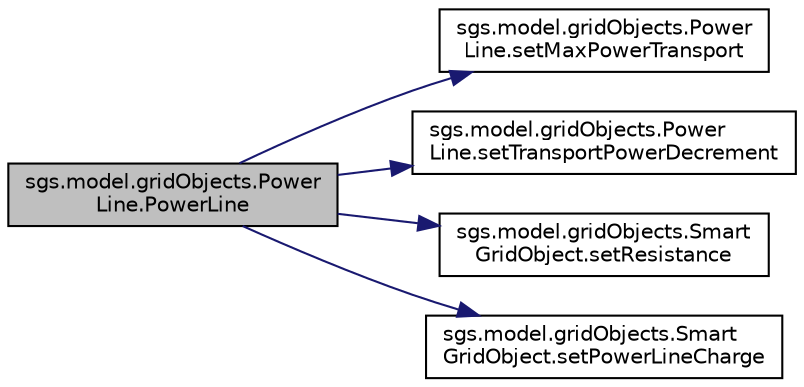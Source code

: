digraph "sgs.model.gridObjects.PowerLine.PowerLine"
{
  edge [fontname="Helvetica",fontsize="10",labelfontname="Helvetica",labelfontsize="10"];
  node [fontname="Helvetica",fontsize="10",shape=record];
  rankdir="LR";
  Node1 [label="sgs.model.gridObjects.Power\lLine.PowerLine",height=0.2,width=0.4,color="black", fillcolor="grey75", style="filled" fontcolor="black"];
  Node1 -> Node2 [color="midnightblue",fontsize="10",style="solid",fontname="Helvetica"];
  Node2 [label="sgs.model.gridObjects.Power\lLine.setMaxPowerTransport",height=0.2,width=0.4,color="black", fillcolor="white", style="filled",URL="$classsgs_1_1model_1_1grid_objects_1_1_power_line.html#abdf4852fadcea19487e21067bfe4d620"];
  Node1 -> Node3 [color="midnightblue",fontsize="10",style="solid",fontname="Helvetica"];
  Node3 [label="sgs.model.gridObjects.Power\lLine.setTransportPowerDecrement",height=0.2,width=0.4,color="black", fillcolor="white", style="filled",URL="$classsgs_1_1model_1_1grid_objects_1_1_power_line.html#a59d7de0555857fe43fbb9d7e9e75741b"];
  Node1 -> Node4 [color="midnightblue",fontsize="10",style="solid",fontname="Helvetica"];
  Node4 [label="sgs.model.gridObjects.Smart\lGridObject.setResistance",height=0.2,width=0.4,color="black", fillcolor="white", style="filled",URL="$classsgs_1_1model_1_1grid_objects_1_1_smart_grid_object.html#a0e5592828ffc4b0265ee542792bd5ce8"];
  Node1 -> Node5 [color="midnightblue",fontsize="10",style="solid",fontname="Helvetica"];
  Node5 [label="sgs.model.gridObjects.Smart\lGridObject.setPowerLineCharge",height=0.2,width=0.4,color="black", fillcolor="white", style="filled",URL="$classsgs_1_1model_1_1grid_objects_1_1_smart_grid_object.html#a8708fce37b2a022b7e5d8d9123d35fc2"];
}
